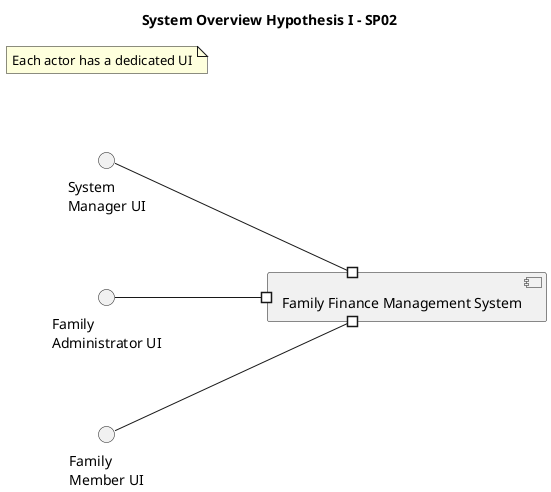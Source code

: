 @startuml
left to right direction

title System Overview Hypothesis I - SP02

note "Each actor has a dedicated UI" as a
component "Family Finance Management System" {
}
() "System \nManager UI" as smUI
() "Family \nAdministrator UI" as faUI
() "Family \nMember UI" as fmUI

smUI --# "Family Finance Management System"
faUI --# "Family Finance Management System"
fmUI --# "Family Finance Management System"

@enduml